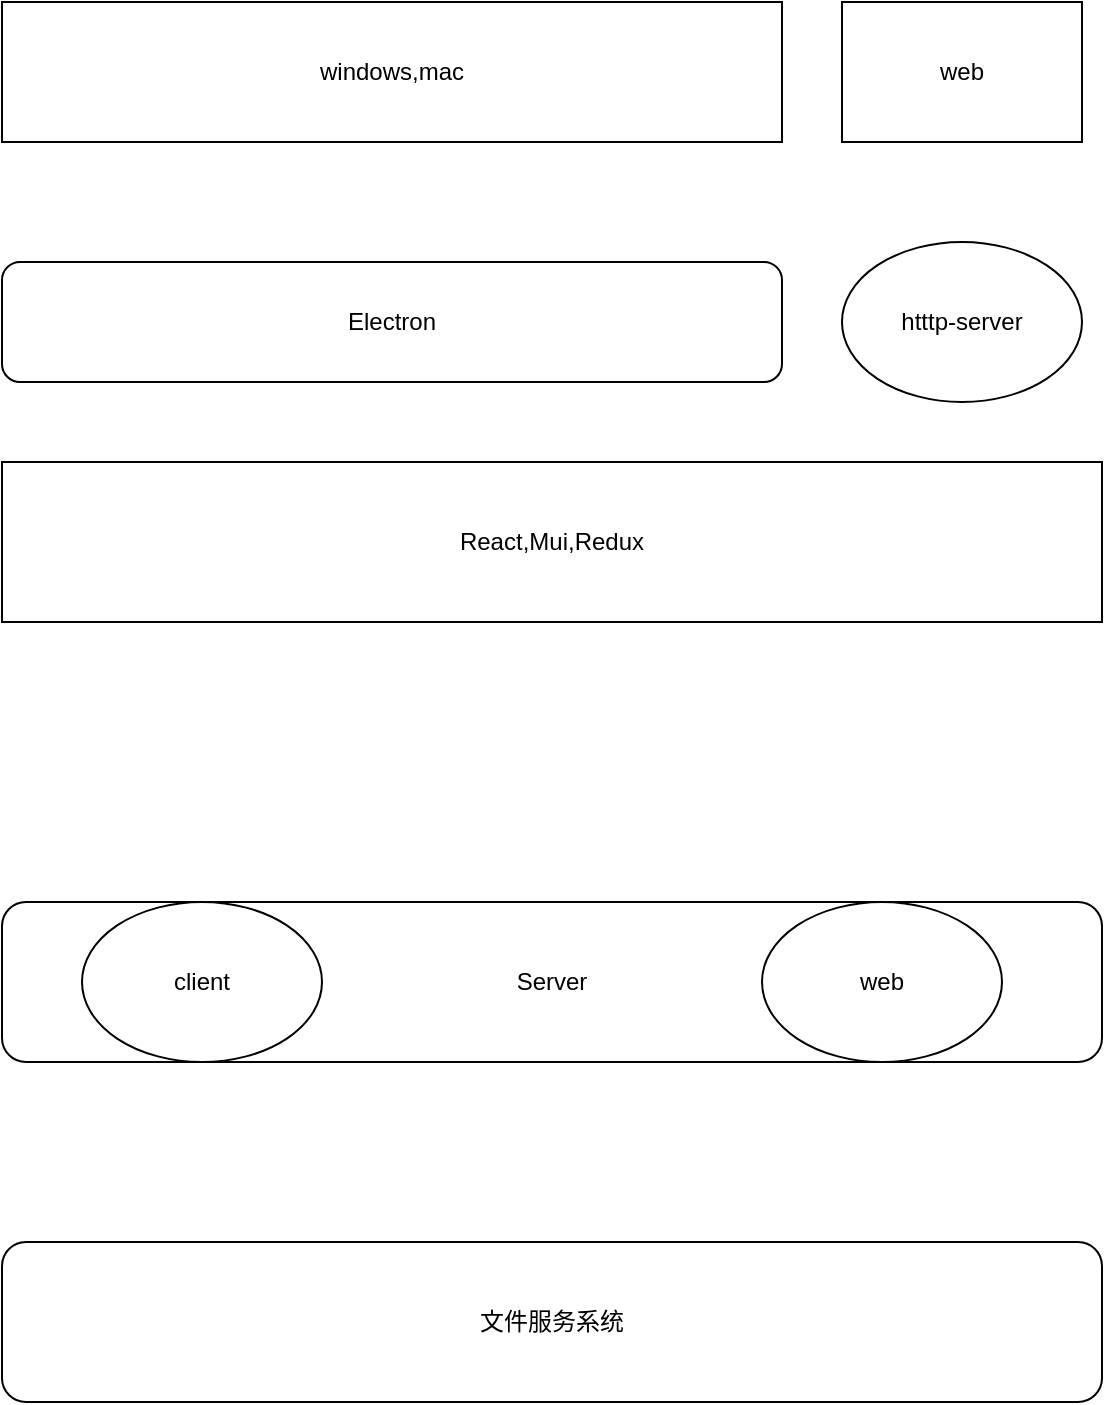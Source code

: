 <mxfile version="20.2.6" type="github">
  <diagram id="Sgu2NcyFhfM4XNRdF8qw" name="第 1 页">
    <mxGraphModel dx="1947" dy="1104" grid="1" gridSize="10" guides="1" tooltips="1" connect="1" arrows="1" fold="1" page="1" pageScale="1" pageWidth="827" pageHeight="1169" math="0" shadow="0">
      <root>
        <mxCell id="0" />
        <mxCell id="1" parent="0" />
        <mxCell id="DIT93sAy_Zp05x9_H9E--1" value="web" style="rounded=0;whiteSpace=wrap;html=1;" parent="1" vertex="1">
          <mxGeometry x="590" y="170" width="120" height="70" as="geometry" />
        </mxCell>
        <mxCell id="DIT93sAy_Zp05x9_H9E--2" value="Server" style="rounded=1;whiteSpace=wrap;html=1;" parent="1" vertex="1">
          <mxGeometry x="170" y="620" width="550" height="80" as="geometry" />
        </mxCell>
        <mxCell id="DIT93sAy_Zp05x9_H9E--3" value="windows,mac" style="rounded=0;whiteSpace=wrap;html=1;" parent="1" vertex="1">
          <mxGeometry x="170" y="170" width="390" height="70" as="geometry" />
        </mxCell>
        <mxCell id="z2zrC1ORboyMRxOdTAVu-1" value="Electron" style="rounded=1;whiteSpace=wrap;html=1;" vertex="1" parent="1">
          <mxGeometry x="170" y="300" width="390" height="60" as="geometry" />
        </mxCell>
        <mxCell id="z2zrC1ORboyMRxOdTAVu-2" value="React,Mui,Redux" style="rounded=0;whiteSpace=wrap;html=1;" vertex="1" parent="1">
          <mxGeometry x="170" y="400" width="550" height="80" as="geometry" />
        </mxCell>
        <mxCell id="z2zrC1ORboyMRxOdTAVu-3" value="文件服务系统" style="rounded=1;whiteSpace=wrap;html=1;" vertex="1" parent="1">
          <mxGeometry x="170" y="790" width="550" height="80" as="geometry" />
        </mxCell>
        <mxCell id="z2zrC1ORboyMRxOdTAVu-4" value="htttp-server" style="ellipse;whiteSpace=wrap;html=1;" vertex="1" parent="1">
          <mxGeometry x="590" y="290" width="120" height="80" as="geometry" />
        </mxCell>
        <mxCell id="z2zrC1ORboyMRxOdTAVu-5" value="client" style="ellipse;whiteSpace=wrap;html=1;" vertex="1" parent="1">
          <mxGeometry x="210" y="620" width="120" height="80" as="geometry" />
        </mxCell>
        <mxCell id="z2zrC1ORboyMRxOdTAVu-7" value="web" style="ellipse;whiteSpace=wrap;html=1;" vertex="1" parent="1">
          <mxGeometry x="550" y="620" width="120" height="80" as="geometry" />
        </mxCell>
      </root>
    </mxGraphModel>
  </diagram>
</mxfile>
